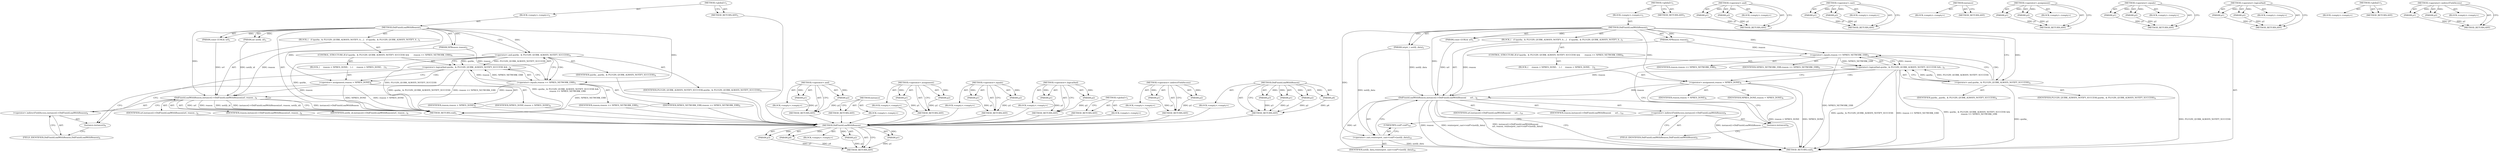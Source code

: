 digraph "&lt;operator&gt;.indirectFieldAccess" {
vulnerable_75 [label=<(METHOD,DidFinishLoadWithReason)>];
vulnerable_76 [label=<(PARAM,p1)>];
vulnerable_77 [label=<(PARAM,p2)>];
vulnerable_78 [label=<(PARAM,p3)>];
vulnerable_79 [label=<(PARAM,p4)>];
vulnerable_80 [label=<(BLOCK,&lt;empty&gt;,&lt;empty&gt;)>];
vulnerable_81 [label=<(METHOD_RETURN,ANY)>];
vulnerable_6 [label=<(METHOD,&lt;global&gt;)<SUB>1</SUB>>];
vulnerable_7 [label=<(BLOCK,&lt;empty&gt;,&lt;empty&gt;)<SUB>1</SUB>>];
vulnerable_8 [label=<(METHOD,DidFinishLoadWithReason)<SUB>1</SUB>>];
vulnerable_9 [label=<(PARAM,const GURL&amp; url)<SUB>1</SUB>>];
vulnerable_10 [label=<(PARAM,NPReason reason)<SUB>2</SUB>>];
vulnerable_11 [label=<(PARAM,intptr_t notify_data)<SUB>3</SUB>>];
vulnerable_12 [label=<(BLOCK,{
   if (quirks_ &amp; PLUGIN_QUIRK_ALWAYS_NOTIFY_S...,{
   if (quirks_ &amp; PLUGIN_QUIRK_ALWAYS_NOTIFY_S...)<SUB>3</SUB>>];
vulnerable_13 [label=<(CONTROL_STRUCTURE,IF,if (quirks_ &amp; PLUGIN_QUIRK_ALWAYS_NOTIFY_SUCCESS &amp;&amp;
       reason == NPRES_NETWORK_ERR))<SUB>4</SUB>>];
vulnerable_14 [label=<(&lt;operator&gt;.logicalAnd,quirks_ &amp; PLUGIN_QUIRK_ALWAYS_NOTIFY_SUCCESS &amp;&amp;...)<SUB>4</SUB>>];
vulnerable_15 [label=<(&lt;operator&gt;.and,quirks_ &amp; PLUGIN_QUIRK_ALWAYS_NOTIFY_SUCCESS)<SUB>4</SUB>>];
vulnerable_16 [label=<(IDENTIFIER,quirks_,quirks_ &amp; PLUGIN_QUIRK_ALWAYS_NOTIFY_SUCCESS)<SUB>4</SUB>>];
vulnerable_17 [label=<(IDENTIFIER,PLUGIN_QUIRK_ALWAYS_NOTIFY_SUCCESS,quirks_ &amp; PLUGIN_QUIRK_ALWAYS_NOTIFY_SUCCESS)<SUB>4</SUB>>];
vulnerable_18 [label=<(&lt;operator&gt;.equals,reason == NPRES_NETWORK_ERR)<SUB>5</SUB>>];
vulnerable_19 [label=<(IDENTIFIER,reason,reason == NPRES_NETWORK_ERR)<SUB>5</SUB>>];
vulnerable_20 [label=<(IDENTIFIER,NPRES_NETWORK_ERR,reason == NPRES_NETWORK_ERR)<SUB>5</SUB>>];
vulnerable_21 [label=<(BLOCK,{
     reason = NPRES_DONE;
   },{
     reason = NPRES_DONE;
   })<SUB>5</SUB>>];
vulnerable_22 [label=<(&lt;operator&gt;.assignment,reason = NPRES_DONE)<SUB>6</SUB>>];
vulnerable_23 [label=<(IDENTIFIER,reason,reason = NPRES_DONE)<SUB>6</SUB>>];
vulnerable_24 [label=<(IDENTIFIER,NPRES_DONE,reason = NPRES_DONE)<SUB>6</SUB>>];
vulnerable_25 [label=<(DidFinishLoadWithReason,instance()-&gt;DidFinishLoadWithReason(
      url,...)<SUB>9</SUB>>];
vulnerable_26 [label=<(&lt;operator&gt;.indirectFieldAccess,instance()-&gt;DidFinishLoadWithReason)<SUB>9</SUB>>];
vulnerable_27 [label=<(instance,instance())<SUB>9</SUB>>];
vulnerable_28 [label=<(FIELD_IDENTIFIER,DidFinishLoadWithReason,DidFinishLoadWithReason)<SUB>9</SUB>>];
vulnerable_29 [label=<(IDENTIFIER,url,instance()-&gt;DidFinishLoadWithReason(
      url,...)<SUB>10</SUB>>];
vulnerable_30 [label=<(IDENTIFIER,reason,instance()-&gt;DidFinishLoadWithReason(
      url,...)<SUB>10</SUB>>];
vulnerable_31 [label=<(&lt;operator&gt;.cast,reinterpret_cast&lt;void*&gt;(notify_data))<SUB>10</SUB>>];
vulnerable_32 [label=<(UNKNOWN,void*,void*)<SUB>10</SUB>>];
vulnerable_33 [label=<(IDENTIFIER,notify_data,reinterpret_cast&lt;void*&gt;(notify_data))<SUB>10</SUB>>];
vulnerable_34 [label=<(METHOD_RETURN,void)<SUB>1</SUB>>];
vulnerable_36 [label=<(METHOD_RETURN,ANY)<SUB>1</SUB>>];
vulnerable_60 [label=<(METHOD,&lt;operator&gt;.and)>];
vulnerable_61 [label=<(PARAM,p1)>];
vulnerable_62 [label=<(PARAM,p2)>];
vulnerable_63 [label=<(BLOCK,&lt;empty&gt;,&lt;empty&gt;)>];
vulnerable_64 [label=<(METHOD_RETURN,ANY)>];
vulnerable_90 [label=<(METHOD,&lt;operator&gt;.cast)>];
vulnerable_91 [label=<(PARAM,p1)>];
vulnerable_92 [label=<(PARAM,p2)>];
vulnerable_93 [label=<(BLOCK,&lt;empty&gt;,&lt;empty&gt;)>];
vulnerable_94 [label=<(METHOD_RETURN,ANY)>];
vulnerable_87 [label=<(METHOD,instance)>];
vulnerable_88 [label=<(BLOCK,&lt;empty&gt;,&lt;empty&gt;)>];
vulnerable_89 [label=<(METHOD_RETURN,ANY)>];
vulnerable_70 [label=<(METHOD,&lt;operator&gt;.assignment)>];
vulnerable_71 [label=<(PARAM,p1)>];
vulnerable_72 [label=<(PARAM,p2)>];
vulnerable_73 [label=<(BLOCK,&lt;empty&gt;,&lt;empty&gt;)>];
vulnerable_74 [label=<(METHOD_RETURN,ANY)>];
vulnerable_65 [label=<(METHOD,&lt;operator&gt;.equals)>];
vulnerable_66 [label=<(PARAM,p1)>];
vulnerable_67 [label=<(PARAM,p2)>];
vulnerable_68 [label=<(BLOCK,&lt;empty&gt;,&lt;empty&gt;)>];
vulnerable_69 [label=<(METHOD_RETURN,ANY)>];
vulnerable_55 [label=<(METHOD,&lt;operator&gt;.logicalAnd)>];
vulnerable_56 [label=<(PARAM,p1)>];
vulnerable_57 [label=<(PARAM,p2)>];
vulnerable_58 [label=<(BLOCK,&lt;empty&gt;,&lt;empty&gt;)>];
vulnerable_59 [label=<(METHOD_RETURN,ANY)>];
vulnerable_49 [label=<(METHOD,&lt;global&gt;)<SUB>1</SUB>>];
vulnerable_50 [label=<(BLOCK,&lt;empty&gt;,&lt;empty&gt;)>];
vulnerable_51 [label=<(METHOD_RETURN,ANY)>];
vulnerable_82 [label=<(METHOD,&lt;operator&gt;.indirectFieldAccess)>];
vulnerable_83 [label=<(PARAM,p1)>];
vulnerable_84 [label=<(PARAM,p2)>];
vulnerable_85 [label=<(BLOCK,&lt;empty&gt;,&lt;empty&gt;)>];
vulnerable_86 [label=<(METHOD_RETURN,ANY)>];
fixed_73 [label=<(METHOD,DidFinishLoadWithReason)>];
fixed_74 [label=<(PARAM,p1)>];
fixed_75 [label=<(PARAM,p2)>];
fixed_76 [label=<(PARAM,p3)>];
fixed_77 [label=<(PARAM,p4)>];
fixed_78 [label=<(BLOCK,&lt;empty&gt;,&lt;empty&gt;)>];
fixed_79 [label=<(METHOD_RETURN,ANY)>];
fixed_6 [label=<(METHOD,&lt;global&gt;)<SUB>1</SUB>>];
fixed_7 [label=<(BLOCK,&lt;empty&gt;,&lt;empty&gt;)<SUB>1</SUB>>];
fixed_8 [label=<(METHOD,DidFinishLoadWithReason)<SUB>1</SUB>>];
fixed_9 [label=<(PARAM,const GURL&amp; url)<SUB>1</SUB>>];
fixed_10 [label=<(PARAM,NPReason reason)<SUB>2</SUB>>];
fixed_11 [label=<(PARAM,int notify_id)<SUB>3</SUB>>];
fixed_12 [label=<(BLOCK,{
   if (quirks_ &amp; PLUGIN_QUIRK_ALWAYS_NOTIFY_S...,{
   if (quirks_ &amp; PLUGIN_QUIRK_ALWAYS_NOTIFY_S...)<SUB>3</SUB>>];
fixed_13 [label=<(CONTROL_STRUCTURE,IF,if (quirks_ &amp; PLUGIN_QUIRK_ALWAYS_NOTIFY_SUCCESS &amp;&amp;
       reason == NPRES_NETWORK_ERR))<SUB>4</SUB>>];
fixed_14 [label=<(&lt;operator&gt;.logicalAnd,quirks_ &amp; PLUGIN_QUIRK_ALWAYS_NOTIFY_SUCCESS &amp;&amp;...)<SUB>4</SUB>>];
fixed_15 [label=<(&lt;operator&gt;.and,quirks_ &amp; PLUGIN_QUIRK_ALWAYS_NOTIFY_SUCCESS)<SUB>4</SUB>>];
fixed_16 [label=<(IDENTIFIER,quirks_,quirks_ &amp; PLUGIN_QUIRK_ALWAYS_NOTIFY_SUCCESS)<SUB>4</SUB>>];
fixed_17 [label=<(IDENTIFIER,PLUGIN_QUIRK_ALWAYS_NOTIFY_SUCCESS,quirks_ &amp; PLUGIN_QUIRK_ALWAYS_NOTIFY_SUCCESS)<SUB>4</SUB>>];
fixed_18 [label=<(&lt;operator&gt;.equals,reason == NPRES_NETWORK_ERR)<SUB>5</SUB>>];
fixed_19 [label=<(IDENTIFIER,reason,reason == NPRES_NETWORK_ERR)<SUB>5</SUB>>];
fixed_20 [label=<(IDENTIFIER,NPRES_NETWORK_ERR,reason == NPRES_NETWORK_ERR)<SUB>5</SUB>>];
fixed_21 [label=<(BLOCK,{
     reason = NPRES_DONE;
   },{
     reason = NPRES_DONE;
   })<SUB>5</SUB>>];
fixed_22 [label=<(&lt;operator&gt;.assignment,reason = NPRES_DONE)<SUB>6</SUB>>];
fixed_23 [label=<(IDENTIFIER,reason,reason = NPRES_DONE)<SUB>6</SUB>>];
fixed_24 [label=<(IDENTIFIER,NPRES_DONE,reason = NPRES_DONE)<SUB>6</SUB>>];
fixed_25 [label=<(DidFinishLoadWithReason,instance()-&gt;DidFinishLoadWithReason(url, reason...)<SUB>9</SUB>>];
fixed_26 [label=<(&lt;operator&gt;.indirectFieldAccess,instance()-&gt;DidFinishLoadWithReason)<SUB>9</SUB>>];
fixed_27 [label=<(instance,instance())<SUB>9</SUB>>];
fixed_28 [label=<(FIELD_IDENTIFIER,DidFinishLoadWithReason,DidFinishLoadWithReason)<SUB>9</SUB>>];
fixed_29 [label=<(IDENTIFIER,url,instance()-&gt;DidFinishLoadWithReason(url, reason...)<SUB>9</SUB>>];
fixed_30 [label=<(IDENTIFIER,reason,instance()-&gt;DidFinishLoadWithReason(url, reason...)<SUB>9</SUB>>];
fixed_31 [label=<(IDENTIFIER,notify_id,instance()-&gt;DidFinishLoadWithReason(url, reason...)<SUB>9</SUB>>];
fixed_32 [label=<(METHOD_RETURN,void)<SUB>1</SUB>>];
fixed_34 [label=<(METHOD_RETURN,ANY)<SUB>1</SUB>>];
fixed_58 [label=<(METHOD,&lt;operator&gt;.and)>];
fixed_59 [label=<(PARAM,p1)>];
fixed_60 [label=<(PARAM,p2)>];
fixed_61 [label=<(BLOCK,&lt;empty&gt;,&lt;empty&gt;)>];
fixed_62 [label=<(METHOD_RETURN,ANY)>];
fixed_85 [label=<(METHOD,instance)>];
fixed_86 [label=<(BLOCK,&lt;empty&gt;,&lt;empty&gt;)>];
fixed_87 [label=<(METHOD_RETURN,ANY)>];
fixed_68 [label=<(METHOD,&lt;operator&gt;.assignment)>];
fixed_69 [label=<(PARAM,p1)>];
fixed_70 [label=<(PARAM,p2)>];
fixed_71 [label=<(BLOCK,&lt;empty&gt;,&lt;empty&gt;)>];
fixed_72 [label=<(METHOD_RETURN,ANY)>];
fixed_63 [label=<(METHOD,&lt;operator&gt;.equals)>];
fixed_64 [label=<(PARAM,p1)>];
fixed_65 [label=<(PARAM,p2)>];
fixed_66 [label=<(BLOCK,&lt;empty&gt;,&lt;empty&gt;)>];
fixed_67 [label=<(METHOD_RETURN,ANY)>];
fixed_53 [label=<(METHOD,&lt;operator&gt;.logicalAnd)>];
fixed_54 [label=<(PARAM,p1)>];
fixed_55 [label=<(PARAM,p2)>];
fixed_56 [label=<(BLOCK,&lt;empty&gt;,&lt;empty&gt;)>];
fixed_57 [label=<(METHOD_RETURN,ANY)>];
fixed_47 [label=<(METHOD,&lt;global&gt;)<SUB>1</SUB>>];
fixed_48 [label=<(BLOCK,&lt;empty&gt;,&lt;empty&gt;)>];
fixed_49 [label=<(METHOD_RETURN,ANY)>];
fixed_80 [label=<(METHOD,&lt;operator&gt;.indirectFieldAccess)>];
fixed_81 [label=<(PARAM,p1)>];
fixed_82 [label=<(PARAM,p2)>];
fixed_83 [label=<(BLOCK,&lt;empty&gt;,&lt;empty&gt;)>];
fixed_84 [label=<(METHOD_RETURN,ANY)>];
vulnerable_75 -> vulnerable_76  [key=0, label="AST: "];
vulnerable_75 -> vulnerable_76  [key=1, label="DDG: "];
vulnerable_75 -> vulnerable_80  [key=0, label="AST: "];
vulnerable_75 -> vulnerable_77  [key=0, label="AST: "];
vulnerable_75 -> vulnerable_77  [key=1, label="DDG: "];
vulnerable_75 -> vulnerable_81  [key=0, label="AST: "];
vulnerable_75 -> vulnerable_81  [key=1, label="CFG: "];
vulnerable_75 -> vulnerable_78  [key=0, label="AST: "];
vulnerable_75 -> vulnerable_78  [key=1, label="DDG: "];
vulnerable_75 -> vulnerable_79  [key=0, label="AST: "];
vulnerable_75 -> vulnerable_79  [key=1, label="DDG: "];
vulnerable_76 -> vulnerable_81  [key=0, label="DDG: p1"];
vulnerable_77 -> vulnerable_81  [key=0, label="DDG: p2"];
vulnerable_78 -> vulnerable_81  [key=0, label="DDG: p3"];
vulnerable_79 -> vulnerable_81  [key=0, label="DDG: p4"];
vulnerable_6 -> vulnerable_7  [key=0, label="AST: "];
vulnerable_6 -> vulnerable_36  [key=0, label="AST: "];
vulnerable_6 -> vulnerable_36  [key=1, label="CFG: "];
vulnerable_7 -> vulnerable_8  [key=0, label="AST: "];
vulnerable_8 -> vulnerable_9  [key=0, label="AST: "];
vulnerable_8 -> vulnerable_9  [key=1, label="DDG: "];
vulnerable_8 -> vulnerable_10  [key=0, label="AST: "];
vulnerable_8 -> vulnerable_10  [key=1, label="DDG: "];
vulnerable_8 -> vulnerable_11  [key=0, label="AST: "];
vulnerable_8 -> vulnerable_11  [key=1, label="DDG: "];
vulnerable_8 -> vulnerable_12  [key=0, label="AST: "];
vulnerable_8 -> vulnerable_34  [key=0, label="AST: "];
vulnerable_8 -> vulnerable_15  [key=0, label="CFG: "];
vulnerable_8 -> vulnerable_15  [key=1, label="DDG: "];
vulnerable_8 -> vulnerable_25  [key=0, label="DDG: "];
vulnerable_8 -> vulnerable_22  [key=0, label="DDG: "];
vulnerable_8 -> vulnerable_31  [key=0, label="DDG: "];
vulnerable_8 -> vulnerable_18  [key=0, label="DDG: "];
vulnerable_9 -> vulnerable_25  [key=0, label="DDG: url"];
vulnerable_10 -> vulnerable_25  [key=0, label="DDG: reason"];
vulnerable_10 -> vulnerable_18  [key=0, label="DDG: reason"];
vulnerable_11 -> vulnerable_25  [key=0, label="DDG: notify_data"];
vulnerable_11 -> vulnerable_31  [key=0, label="DDG: notify_data"];
vulnerable_12 -> vulnerable_13  [key=0, label="AST: "];
vulnerable_12 -> vulnerable_25  [key=0, label="AST: "];
vulnerable_13 -> vulnerable_14  [key=0, label="AST: "];
vulnerable_13 -> vulnerable_21  [key=0, label="AST: "];
vulnerable_14 -> vulnerable_15  [key=0, label="AST: "];
vulnerable_14 -> vulnerable_18  [key=0, label="AST: "];
vulnerable_14 -> vulnerable_27  [key=0, label="CFG: "];
vulnerable_14 -> vulnerable_22  [key=0, label="CFG: "];
vulnerable_14 -> vulnerable_22  [key=1, label="CDG: "];
vulnerable_14 -> vulnerable_34  [key=0, label="DDG: quirks_ &amp; PLUGIN_QUIRK_ALWAYS_NOTIFY_SUCCESS"];
vulnerable_14 -> vulnerable_34  [key=1, label="DDG: reason == NPRES_NETWORK_ERR"];
vulnerable_14 -> vulnerable_34  [key=2, label="DDG: quirks_ &amp; PLUGIN_QUIRK_ALWAYS_NOTIFY_SUCCESS &amp;&amp;
       reason == NPRES_NETWORK_ERR"];
vulnerable_15 -> vulnerable_16  [key=0, label="AST: "];
vulnerable_15 -> vulnerable_17  [key=0, label="AST: "];
vulnerable_15 -> vulnerable_14  [key=0, label="CFG: "];
vulnerable_15 -> vulnerable_14  [key=1, label="DDG: quirks_"];
vulnerable_15 -> vulnerable_14  [key=2, label="DDG: PLUGIN_QUIRK_ALWAYS_NOTIFY_SUCCESS"];
vulnerable_15 -> vulnerable_18  [key=0, label="CFG: "];
vulnerable_15 -> vulnerable_18  [key=1, label="CDG: "];
vulnerable_15 -> vulnerable_34  [key=0, label="DDG: quirks_"];
vulnerable_15 -> vulnerable_34  [key=1, label="DDG: PLUGIN_QUIRK_ALWAYS_NOTIFY_SUCCESS"];
vulnerable_18 -> vulnerable_19  [key=0, label="AST: "];
vulnerable_18 -> vulnerable_20  [key=0, label="AST: "];
vulnerable_18 -> vulnerable_14  [key=0, label="CFG: "];
vulnerable_18 -> vulnerable_14  [key=1, label="DDG: reason"];
vulnerable_18 -> vulnerable_14  [key=2, label="DDG: NPRES_NETWORK_ERR"];
vulnerable_18 -> vulnerable_34  [key=0, label="DDG: NPRES_NETWORK_ERR"];
vulnerable_18 -> vulnerable_25  [key=0, label="DDG: reason"];
vulnerable_21 -> vulnerable_22  [key=0, label="AST: "];
vulnerable_22 -> vulnerable_23  [key=0, label="AST: "];
vulnerable_22 -> vulnerable_24  [key=0, label="AST: "];
vulnerable_22 -> vulnerable_27  [key=0, label="CFG: "];
vulnerable_22 -> vulnerable_34  [key=0, label="DDG: reason = NPRES_DONE"];
vulnerable_22 -> vulnerable_34  [key=1, label="DDG: NPRES_DONE"];
vulnerable_22 -> vulnerable_25  [key=0, label="DDG: reason"];
vulnerable_25 -> vulnerable_26  [key=0, label="AST: "];
vulnerable_25 -> vulnerable_29  [key=0, label="AST: "];
vulnerable_25 -> vulnerable_30  [key=0, label="AST: "];
vulnerable_25 -> vulnerable_31  [key=0, label="AST: "];
vulnerable_25 -> vulnerable_34  [key=0, label="CFG: "];
vulnerable_25 -> vulnerable_34  [key=1, label="DDG: instance()-&gt;DidFinishLoadWithReason"];
vulnerable_25 -> vulnerable_34  [key=2, label="DDG: url"];
vulnerable_25 -> vulnerable_34  [key=3, label="DDG: reason"];
vulnerable_25 -> vulnerable_34  [key=4, label="DDG: reinterpret_cast&lt;void*&gt;(notify_data)"];
vulnerable_25 -> vulnerable_34  [key=5, label="DDG: instance()-&gt;DidFinishLoadWithReason(
      url, reason, reinterpret_cast&lt;void*&gt;(notify_data))"];
vulnerable_26 -> vulnerable_27  [key=0, label="AST: "];
vulnerable_26 -> vulnerable_28  [key=0, label="AST: "];
vulnerable_26 -> vulnerable_32  [key=0, label="CFG: "];
vulnerable_27 -> vulnerable_28  [key=0, label="CFG: "];
vulnerable_28 -> vulnerable_26  [key=0, label="CFG: "];
vulnerable_31 -> vulnerable_32  [key=0, label="AST: "];
vulnerable_31 -> vulnerable_33  [key=0, label="AST: "];
vulnerable_31 -> vulnerable_25  [key=0, label="CFG: "];
vulnerable_31 -> vulnerable_34  [key=0, label="DDG: notify_data"];
vulnerable_32 -> vulnerable_31  [key=0, label="CFG: "];
vulnerable_60 -> vulnerable_61  [key=0, label="AST: "];
vulnerable_60 -> vulnerable_61  [key=1, label="DDG: "];
vulnerable_60 -> vulnerable_63  [key=0, label="AST: "];
vulnerable_60 -> vulnerable_62  [key=0, label="AST: "];
vulnerable_60 -> vulnerable_62  [key=1, label="DDG: "];
vulnerable_60 -> vulnerable_64  [key=0, label="AST: "];
vulnerable_60 -> vulnerable_64  [key=1, label="CFG: "];
vulnerable_61 -> vulnerable_64  [key=0, label="DDG: p1"];
vulnerable_62 -> vulnerable_64  [key=0, label="DDG: p2"];
vulnerable_90 -> vulnerable_91  [key=0, label="AST: "];
vulnerable_90 -> vulnerable_91  [key=1, label="DDG: "];
vulnerable_90 -> vulnerable_93  [key=0, label="AST: "];
vulnerable_90 -> vulnerable_92  [key=0, label="AST: "];
vulnerable_90 -> vulnerable_92  [key=1, label="DDG: "];
vulnerable_90 -> vulnerable_94  [key=0, label="AST: "];
vulnerable_90 -> vulnerable_94  [key=1, label="CFG: "];
vulnerable_91 -> vulnerable_94  [key=0, label="DDG: p1"];
vulnerable_92 -> vulnerable_94  [key=0, label="DDG: p2"];
vulnerable_87 -> vulnerable_88  [key=0, label="AST: "];
vulnerable_87 -> vulnerable_89  [key=0, label="AST: "];
vulnerable_87 -> vulnerable_89  [key=1, label="CFG: "];
vulnerable_70 -> vulnerable_71  [key=0, label="AST: "];
vulnerable_70 -> vulnerable_71  [key=1, label="DDG: "];
vulnerable_70 -> vulnerable_73  [key=0, label="AST: "];
vulnerable_70 -> vulnerable_72  [key=0, label="AST: "];
vulnerable_70 -> vulnerable_72  [key=1, label="DDG: "];
vulnerable_70 -> vulnerable_74  [key=0, label="AST: "];
vulnerable_70 -> vulnerable_74  [key=1, label="CFG: "];
vulnerable_71 -> vulnerable_74  [key=0, label="DDG: p1"];
vulnerable_72 -> vulnerable_74  [key=0, label="DDG: p2"];
vulnerable_65 -> vulnerable_66  [key=0, label="AST: "];
vulnerable_65 -> vulnerable_66  [key=1, label="DDG: "];
vulnerable_65 -> vulnerable_68  [key=0, label="AST: "];
vulnerable_65 -> vulnerable_67  [key=0, label="AST: "];
vulnerable_65 -> vulnerable_67  [key=1, label="DDG: "];
vulnerable_65 -> vulnerable_69  [key=0, label="AST: "];
vulnerable_65 -> vulnerable_69  [key=1, label="CFG: "];
vulnerable_66 -> vulnerable_69  [key=0, label="DDG: p1"];
vulnerable_67 -> vulnerable_69  [key=0, label="DDG: p2"];
vulnerable_55 -> vulnerable_56  [key=0, label="AST: "];
vulnerable_55 -> vulnerable_56  [key=1, label="DDG: "];
vulnerable_55 -> vulnerable_58  [key=0, label="AST: "];
vulnerable_55 -> vulnerable_57  [key=0, label="AST: "];
vulnerable_55 -> vulnerable_57  [key=1, label="DDG: "];
vulnerable_55 -> vulnerable_59  [key=0, label="AST: "];
vulnerable_55 -> vulnerable_59  [key=1, label="CFG: "];
vulnerable_56 -> vulnerable_59  [key=0, label="DDG: p1"];
vulnerable_57 -> vulnerable_59  [key=0, label="DDG: p2"];
vulnerable_49 -> vulnerable_50  [key=0, label="AST: "];
vulnerable_49 -> vulnerable_51  [key=0, label="AST: "];
vulnerable_49 -> vulnerable_51  [key=1, label="CFG: "];
vulnerable_82 -> vulnerable_83  [key=0, label="AST: "];
vulnerable_82 -> vulnerable_83  [key=1, label="DDG: "];
vulnerable_82 -> vulnerable_85  [key=0, label="AST: "];
vulnerable_82 -> vulnerable_84  [key=0, label="AST: "];
vulnerable_82 -> vulnerable_84  [key=1, label="DDG: "];
vulnerable_82 -> vulnerable_86  [key=0, label="AST: "];
vulnerable_82 -> vulnerable_86  [key=1, label="CFG: "];
vulnerable_83 -> vulnerable_86  [key=0, label="DDG: p1"];
vulnerable_84 -> vulnerable_86  [key=0, label="DDG: p2"];
fixed_73 -> fixed_74  [key=0, label="AST: "];
fixed_73 -> fixed_74  [key=1, label="DDG: "];
fixed_73 -> fixed_78  [key=0, label="AST: "];
fixed_73 -> fixed_75  [key=0, label="AST: "];
fixed_73 -> fixed_75  [key=1, label="DDG: "];
fixed_73 -> fixed_79  [key=0, label="AST: "];
fixed_73 -> fixed_79  [key=1, label="CFG: "];
fixed_73 -> fixed_76  [key=0, label="AST: "];
fixed_73 -> fixed_76  [key=1, label="DDG: "];
fixed_73 -> fixed_77  [key=0, label="AST: "];
fixed_73 -> fixed_77  [key=1, label="DDG: "];
fixed_74 -> fixed_79  [key=0, label="DDG: p1"];
fixed_75 -> fixed_79  [key=0, label="DDG: p2"];
fixed_76 -> fixed_79  [key=0, label="DDG: p3"];
fixed_77 -> fixed_79  [key=0, label="DDG: p4"];
fixed_78 -> vulnerable_75  [key=0];
fixed_79 -> vulnerable_75  [key=0];
fixed_6 -> fixed_7  [key=0, label="AST: "];
fixed_6 -> fixed_34  [key=0, label="AST: "];
fixed_6 -> fixed_34  [key=1, label="CFG: "];
fixed_7 -> fixed_8  [key=0, label="AST: "];
fixed_8 -> fixed_9  [key=0, label="AST: "];
fixed_8 -> fixed_9  [key=1, label="DDG: "];
fixed_8 -> fixed_10  [key=0, label="AST: "];
fixed_8 -> fixed_10  [key=1, label="DDG: "];
fixed_8 -> fixed_11  [key=0, label="AST: "];
fixed_8 -> fixed_11  [key=1, label="DDG: "];
fixed_8 -> fixed_12  [key=0, label="AST: "];
fixed_8 -> fixed_32  [key=0, label="AST: "];
fixed_8 -> fixed_15  [key=0, label="CFG: "];
fixed_8 -> fixed_15  [key=1, label="DDG: "];
fixed_8 -> fixed_25  [key=0, label="DDG: "];
fixed_8 -> fixed_22  [key=0, label="DDG: "];
fixed_8 -> fixed_18  [key=0, label="DDG: "];
fixed_9 -> fixed_25  [key=0, label="DDG: url"];
fixed_10 -> fixed_25  [key=0, label="DDG: reason"];
fixed_10 -> fixed_18  [key=0, label="DDG: reason"];
fixed_11 -> fixed_25  [key=0, label="DDG: notify_id"];
fixed_12 -> fixed_13  [key=0, label="AST: "];
fixed_12 -> fixed_25  [key=0, label="AST: "];
fixed_13 -> fixed_14  [key=0, label="AST: "];
fixed_13 -> fixed_21  [key=0, label="AST: "];
fixed_14 -> fixed_15  [key=0, label="AST: "];
fixed_14 -> fixed_18  [key=0, label="AST: "];
fixed_14 -> fixed_27  [key=0, label="CFG: "];
fixed_14 -> fixed_22  [key=0, label="CFG: "];
fixed_14 -> fixed_22  [key=1, label="CDG: "];
fixed_14 -> fixed_32  [key=0, label="DDG: quirks_ &amp; PLUGIN_QUIRK_ALWAYS_NOTIFY_SUCCESS"];
fixed_14 -> fixed_32  [key=1, label="DDG: reason == NPRES_NETWORK_ERR"];
fixed_14 -> fixed_32  [key=2, label="DDG: quirks_ &amp; PLUGIN_QUIRK_ALWAYS_NOTIFY_SUCCESS &amp;&amp;
       reason == NPRES_NETWORK_ERR"];
fixed_15 -> fixed_16  [key=0, label="AST: "];
fixed_15 -> fixed_17  [key=0, label="AST: "];
fixed_15 -> fixed_14  [key=0, label="CFG: "];
fixed_15 -> fixed_14  [key=1, label="DDG: quirks_"];
fixed_15 -> fixed_14  [key=2, label="DDG: PLUGIN_QUIRK_ALWAYS_NOTIFY_SUCCESS"];
fixed_15 -> fixed_18  [key=0, label="CFG: "];
fixed_15 -> fixed_18  [key=1, label="CDG: "];
fixed_15 -> fixed_32  [key=0, label="DDG: quirks_"];
fixed_15 -> fixed_32  [key=1, label="DDG: PLUGIN_QUIRK_ALWAYS_NOTIFY_SUCCESS"];
fixed_16 -> vulnerable_75  [key=0];
fixed_17 -> vulnerable_75  [key=0];
fixed_18 -> fixed_19  [key=0, label="AST: "];
fixed_18 -> fixed_20  [key=0, label="AST: "];
fixed_18 -> fixed_14  [key=0, label="CFG: "];
fixed_18 -> fixed_14  [key=1, label="DDG: reason"];
fixed_18 -> fixed_14  [key=2, label="DDG: NPRES_NETWORK_ERR"];
fixed_18 -> fixed_32  [key=0, label="DDG: NPRES_NETWORK_ERR"];
fixed_18 -> fixed_25  [key=0, label="DDG: reason"];
fixed_19 -> vulnerable_75  [key=0];
fixed_20 -> vulnerable_75  [key=0];
fixed_21 -> fixed_22  [key=0, label="AST: "];
fixed_22 -> fixed_23  [key=0, label="AST: "];
fixed_22 -> fixed_24  [key=0, label="AST: "];
fixed_22 -> fixed_27  [key=0, label="CFG: "];
fixed_22 -> fixed_32  [key=0, label="DDG: reason = NPRES_DONE"];
fixed_22 -> fixed_32  [key=1, label="DDG: NPRES_DONE"];
fixed_22 -> fixed_25  [key=0, label="DDG: reason"];
fixed_23 -> vulnerable_75  [key=0];
fixed_24 -> vulnerable_75  [key=0];
fixed_25 -> fixed_26  [key=0, label="AST: "];
fixed_25 -> fixed_29  [key=0, label="AST: "];
fixed_25 -> fixed_30  [key=0, label="AST: "];
fixed_25 -> fixed_31  [key=0, label="AST: "];
fixed_25 -> fixed_32  [key=0, label="CFG: "];
fixed_25 -> fixed_32  [key=1, label="DDG: instance()-&gt;DidFinishLoadWithReason"];
fixed_25 -> fixed_32  [key=2, label="DDG: url"];
fixed_25 -> fixed_32  [key=3, label="DDG: reason"];
fixed_25 -> fixed_32  [key=4, label="DDG: notify_id"];
fixed_25 -> fixed_32  [key=5, label="DDG: instance()-&gt;DidFinishLoadWithReason(url, reason, notify_id)"];
fixed_26 -> fixed_27  [key=0, label="AST: "];
fixed_26 -> fixed_28  [key=0, label="AST: "];
fixed_26 -> fixed_25  [key=0, label="CFG: "];
fixed_27 -> fixed_28  [key=0, label="CFG: "];
fixed_28 -> fixed_26  [key=0, label="CFG: "];
fixed_29 -> vulnerable_75  [key=0];
fixed_30 -> vulnerable_75  [key=0];
fixed_31 -> vulnerable_75  [key=0];
fixed_32 -> vulnerable_75  [key=0];
fixed_34 -> vulnerable_75  [key=0];
fixed_58 -> fixed_59  [key=0, label="AST: "];
fixed_58 -> fixed_59  [key=1, label="DDG: "];
fixed_58 -> fixed_61  [key=0, label="AST: "];
fixed_58 -> fixed_60  [key=0, label="AST: "];
fixed_58 -> fixed_60  [key=1, label="DDG: "];
fixed_58 -> fixed_62  [key=0, label="AST: "];
fixed_58 -> fixed_62  [key=1, label="CFG: "];
fixed_59 -> fixed_62  [key=0, label="DDG: p1"];
fixed_60 -> fixed_62  [key=0, label="DDG: p2"];
fixed_61 -> vulnerable_75  [key=0];
fixed_62 -> vulnerable_75  [key=0];
fixed_85 -> fixed_86  [key=0, label="AST: "];
fixed_85 -> fixed_87  [key=0, label="AST: "];
fixed_85 -> fixed_87  [key=1, label="CFG: "];
fixed_86 -> vulnerable_75  [key=0];
fixed_87 -> vulnerable_75  [key=0];
fixed_68 -> fixed_69  [key=0, label="AST: "];
fixed_68 -> fixed_69  [key=1, label="DDG: "];
fixed_68 -> fixed_71  [key=0, label="AST: "];
fixed_68 -> fixed_70  [key=0, label="AST: "];
fixed_68 -> fixed_70  [key=1, label="DDG: "];
fixed_68 -> fixed_72  [key=0, label="AST: "];
fixed_68 -> fixed_72  [key=1, label="CFG: "];
fixed_69 -> fixed_72  [key=0, label="DDG: p1"];
fixed_70 -> fixed_72  [key=0, label="DDG: p2"];
fixed_71 -> vulnerable_75  [key=0];
fixed_72 -> vulnerable_75  [key=0];
fixed_63 -> fixed_64  [key=0, label="AST: "];
fixed_63 -> fixed_64  [key=1, label="DDG: "];
fixed_63 -> fixed_66  [key=0, label="AST: "];
fixed_63 -> fixed_65  [key=0, label="AST: "];
fixed_63 -> fixed_65  [key=1, label="DDG: "];
fixed_63 -> fixed_67  [key=0, label="AST: "];
fixed_63 -> fixed_67  [key=1, label="CFG: "];
fixed_64 -> fixed_67  [key=0, label="DDG: p1"];
fixed_65 -> fixed_67  [key=0, label="DDG: p2"];
fixed_66 -> vulnerable_75  [key=0];
fixed_67 -> vulnerable_75  [key=0];
fixed_53 -> fixed_54  [key=0, label="AST: "];
fixed_53 -> fixed_54  [key=1, label="DDG: "];
fixed_53 -> fixed_56  [key=0, label="AST: "];
fixed_53 -> fixed_55  [key=0, label="AST: "];
fixed_53 -> fixed_55  [key=1, label="DDG: "];
fixed_53 -> fixed_57  [key=0, label="AST: "];
fixed_53 -> fixed_57  [key=1, label="CFG: "];
fixed_54 -> fixed_57  [key=0, label="DDG: p1"];
fixed_55 -> fixed_57  [key=0, label="DDG: p2"];
fixed_56 -> vulnerable_75  [key=0];
fixed_57 -> vulnerable_75  [key=0];
fixed_47 -> fixed_48  [key=0, label="AST: "];
fixed_47 -> fixed_49  [key=0, label="AST: "];
fixed_47 -> fixed_49  [key=1, label="CFG: "];
fixed_48 -> vulnerable_75  [key=0];
fixed_49 -> vulnerable_75  [key=0];
fixed_80 -> fixed_81  [key=0, label="AST: "];
fixed_80 -> fixed_81  [key=1, label="DDG: "];
fixed_80 -> fixed_83  [key=0, label="AST: "];
fixed_80 -> fixed_82  [key=0, label="AST: "];
fixed_80 -> fixed_82  [key=1, label="DDG: "];
fixed_80 -> fixed_84  [key=0, label="AST: "];
fixed_80 -> fixed_84  [key=1, label="CFG: "];
fixed_81 -> fixed_84  [key=0, label="DDG: p1"];
fixed_82 -> fixed_84  [key=0, label="DDG: p2"];
fixed_83 -> vulnerable_75  [key=0];
fixed_84 -> vulnerable_75  [key=0];
}
